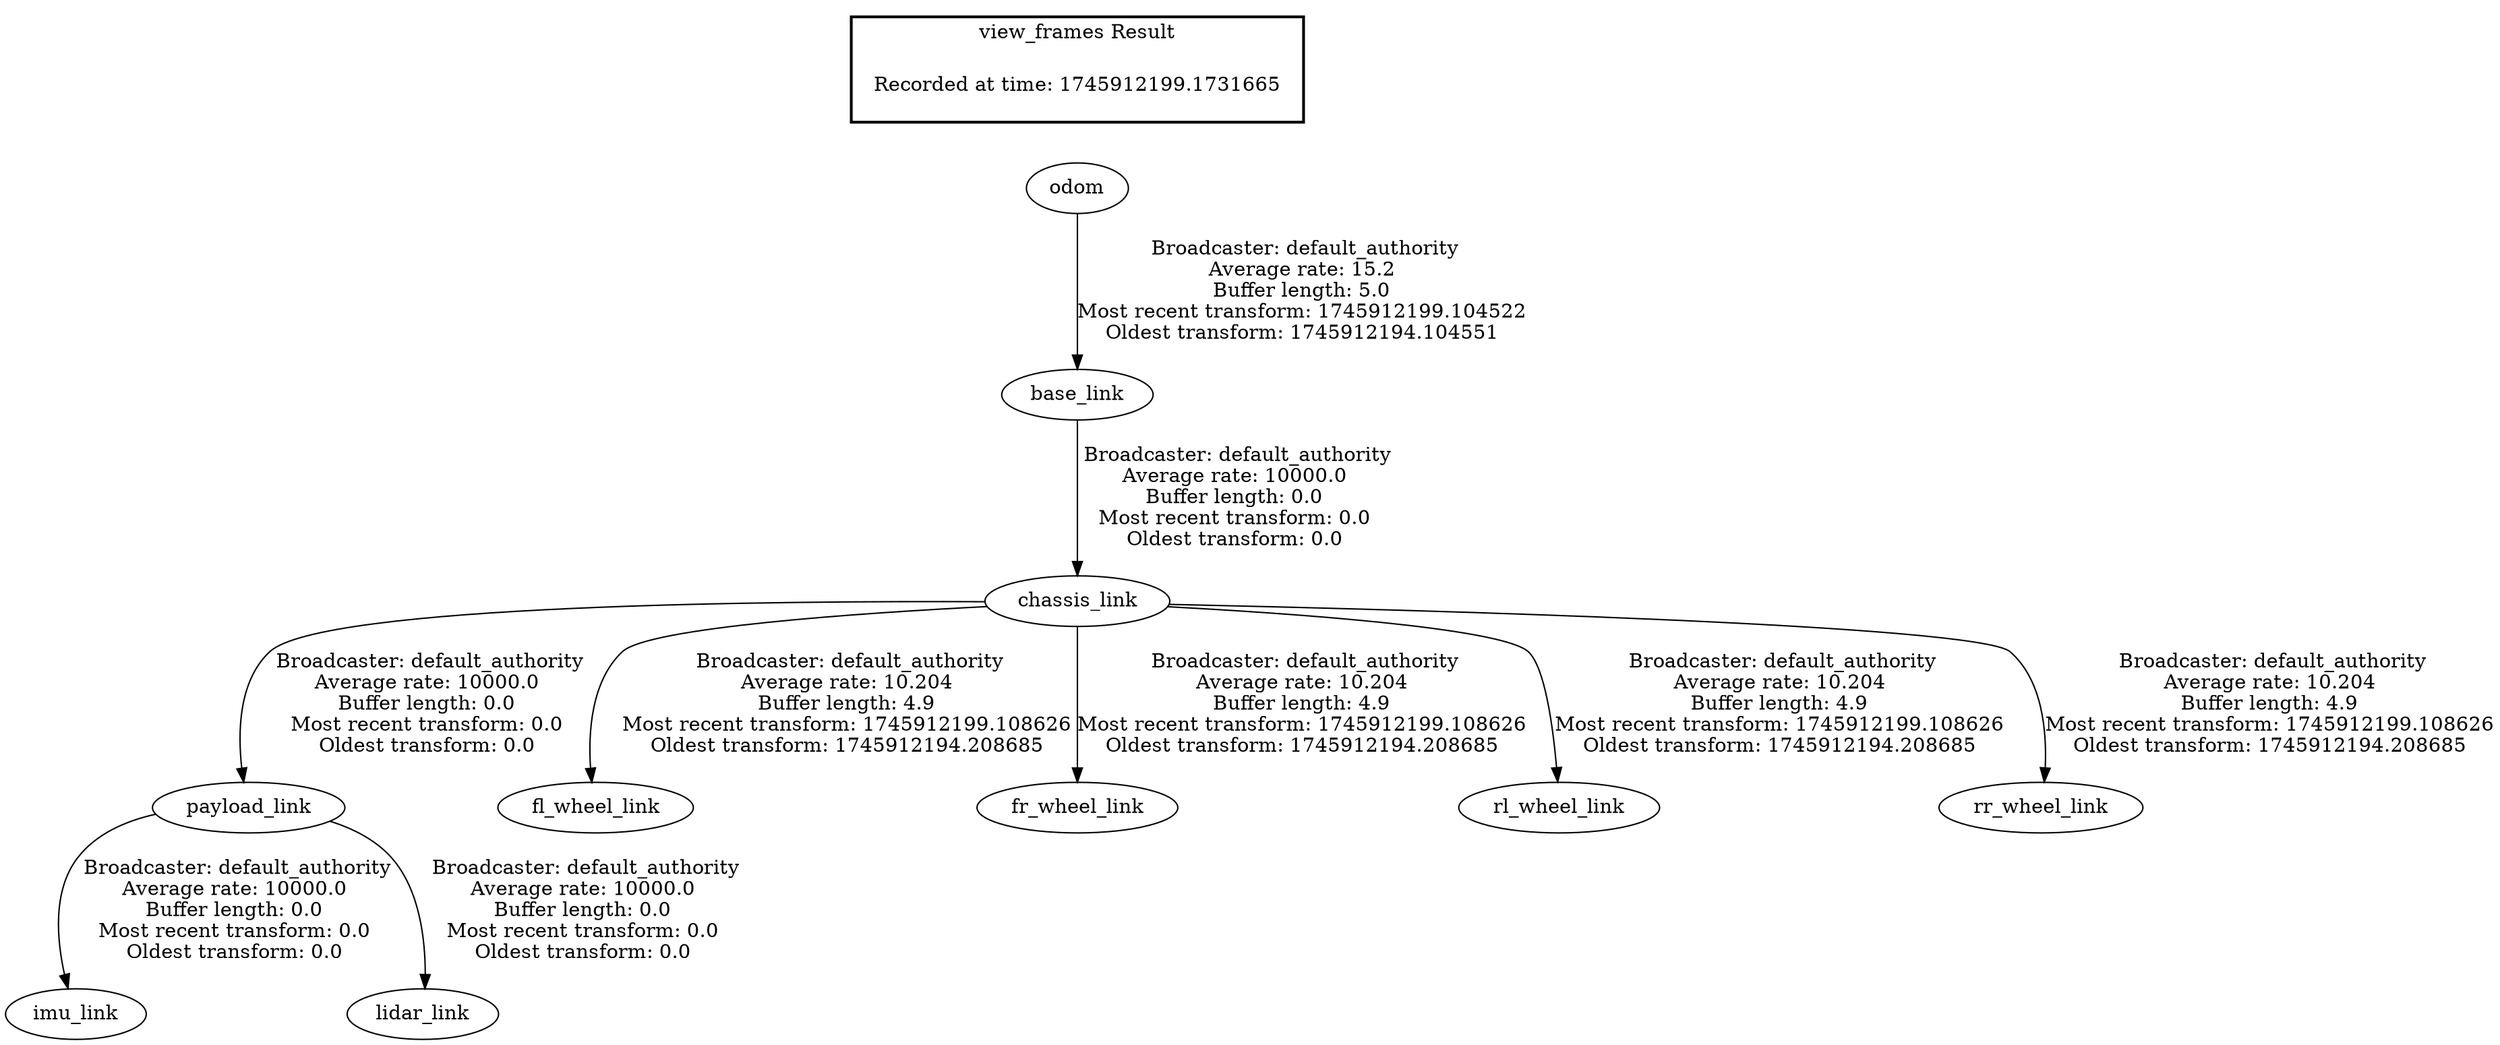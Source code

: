 digraph G {
"base_link" -> "chassis_link"[label=" Broadcaster: default_authority\nAverage rate: 10000.0\nBuffer length: 0.0\nMost recent transform: 0.0\nOldest transform: 0.0\n"];
"odom" -> "base_link"[label=" Broadcaster: default_authority\nAverage rate: 15.2\nBuffer length: 5.0\nMost recent transform: 1745912199.104522\nOldest transform: 1745912194.104551\n"];
"payload_link" -> "imu_link"[label=" Broadcaster: default_authority\nAverage rate: 10000.0\nBuffer length: 0.0\nMost recent transform: 0.0\nOldest transform: 0.0\n"];
"chassis_link" -> "payload_link"[label=" Broadcaster: default_authority\nAverage rate: 10000.0\nBuffer length: 0.0\nMost recent transform: 0.0\nOldest transform: 0.0\n"];
"payload_link" -> "lidar_link"[label=" Broadcaster: default_authority\nAverage rate: 10000.0\nBuffer length: 0.0\nMost recent transform: 0.0\nOldest transform: 0.0\n"];
"chassis_link" -> "fl_wheel_link"[label=" Broadcaster: default_authority\nAverage rate: 10.204\nBuffer length: 4.9\nMost recent transform: 1745912199.108626\nOldest transform: 1745912194.208685\n"];
"chassis_link" -> "fr_wheel_link"[label=" Broadcaster: default_authority\nAverage rate: 10.204\nBuffer length: 4.9\nMost recent transform: 1745912199.108626\nOldest transform: 1745912194.208685\n"];
"chassis_link" -> "rl_wheel_link"[label=" Broadcaster: default_authority\nAverage rate: 10.204\nBuffer length: 4.9\nMost recent transform: 1745912199.108626\nOldest transform: 1745912194.208685\n"];
"chassis_link" -> "rr_wheel_link"[label=" Broadcaster: default_authority\nAverage rate: 10.204\nBuffer length: 4.9\nMost recent transform: 1745912199.108626\nOldest transform: 1745912194.208685\n"];
edge [style=invis];
 subgraph cluster_legend { style=bold; color=black; label ="view_frames Result";
"Recorded at time: 1745912199.1731665"[ shape=plaintext ] ;
}->"odom";
}